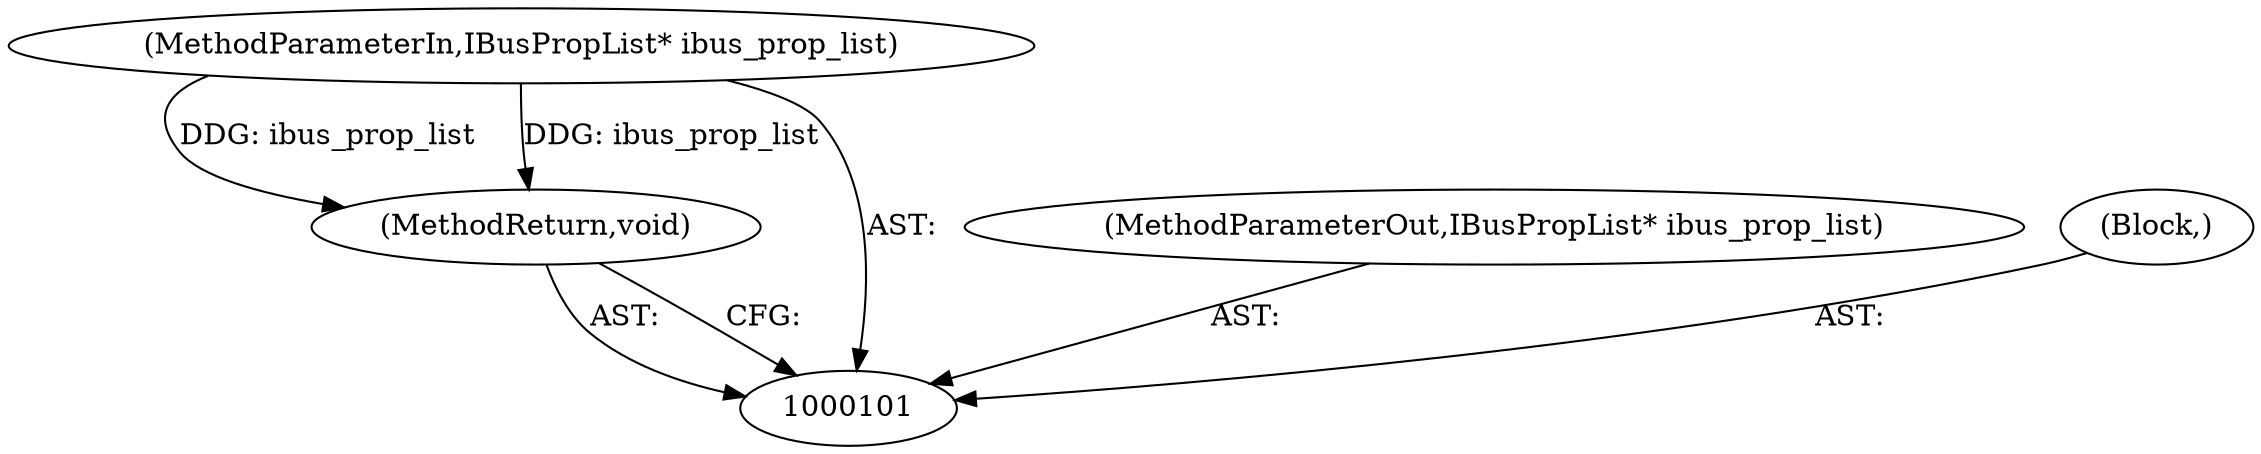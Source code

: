 digraph "0_Chrome_dc7b094a338c6c521f918f478e993f0f74bbea0d_68" {
"1000104" [label="(MethodReturn,void)"];
"1000102" [label="(MethodParameterIn,IBusPropList* ibus_prop_list)"];
"1000108" [label="(MethodParameterOut,IBusPropList* ibus_prop_list)"];
"1000103" [label="(Block,)"];
"1000104" -> "1000101"  [label="AST: "];
"1000104" -> "1000101"  [label="CFG: "];
"1000102" -> "1000104"  [label="DDG: ibus_prop_list"];
"1000102" -> "1000101"  [label="AST: "];
"1000102" -> "1000104"  [label="DDG: ibus_prop_list"];
"1000108" -> "1000101"  [label="AST: "];
"1000103" -> "1000101"  [label="AST: "];
}
